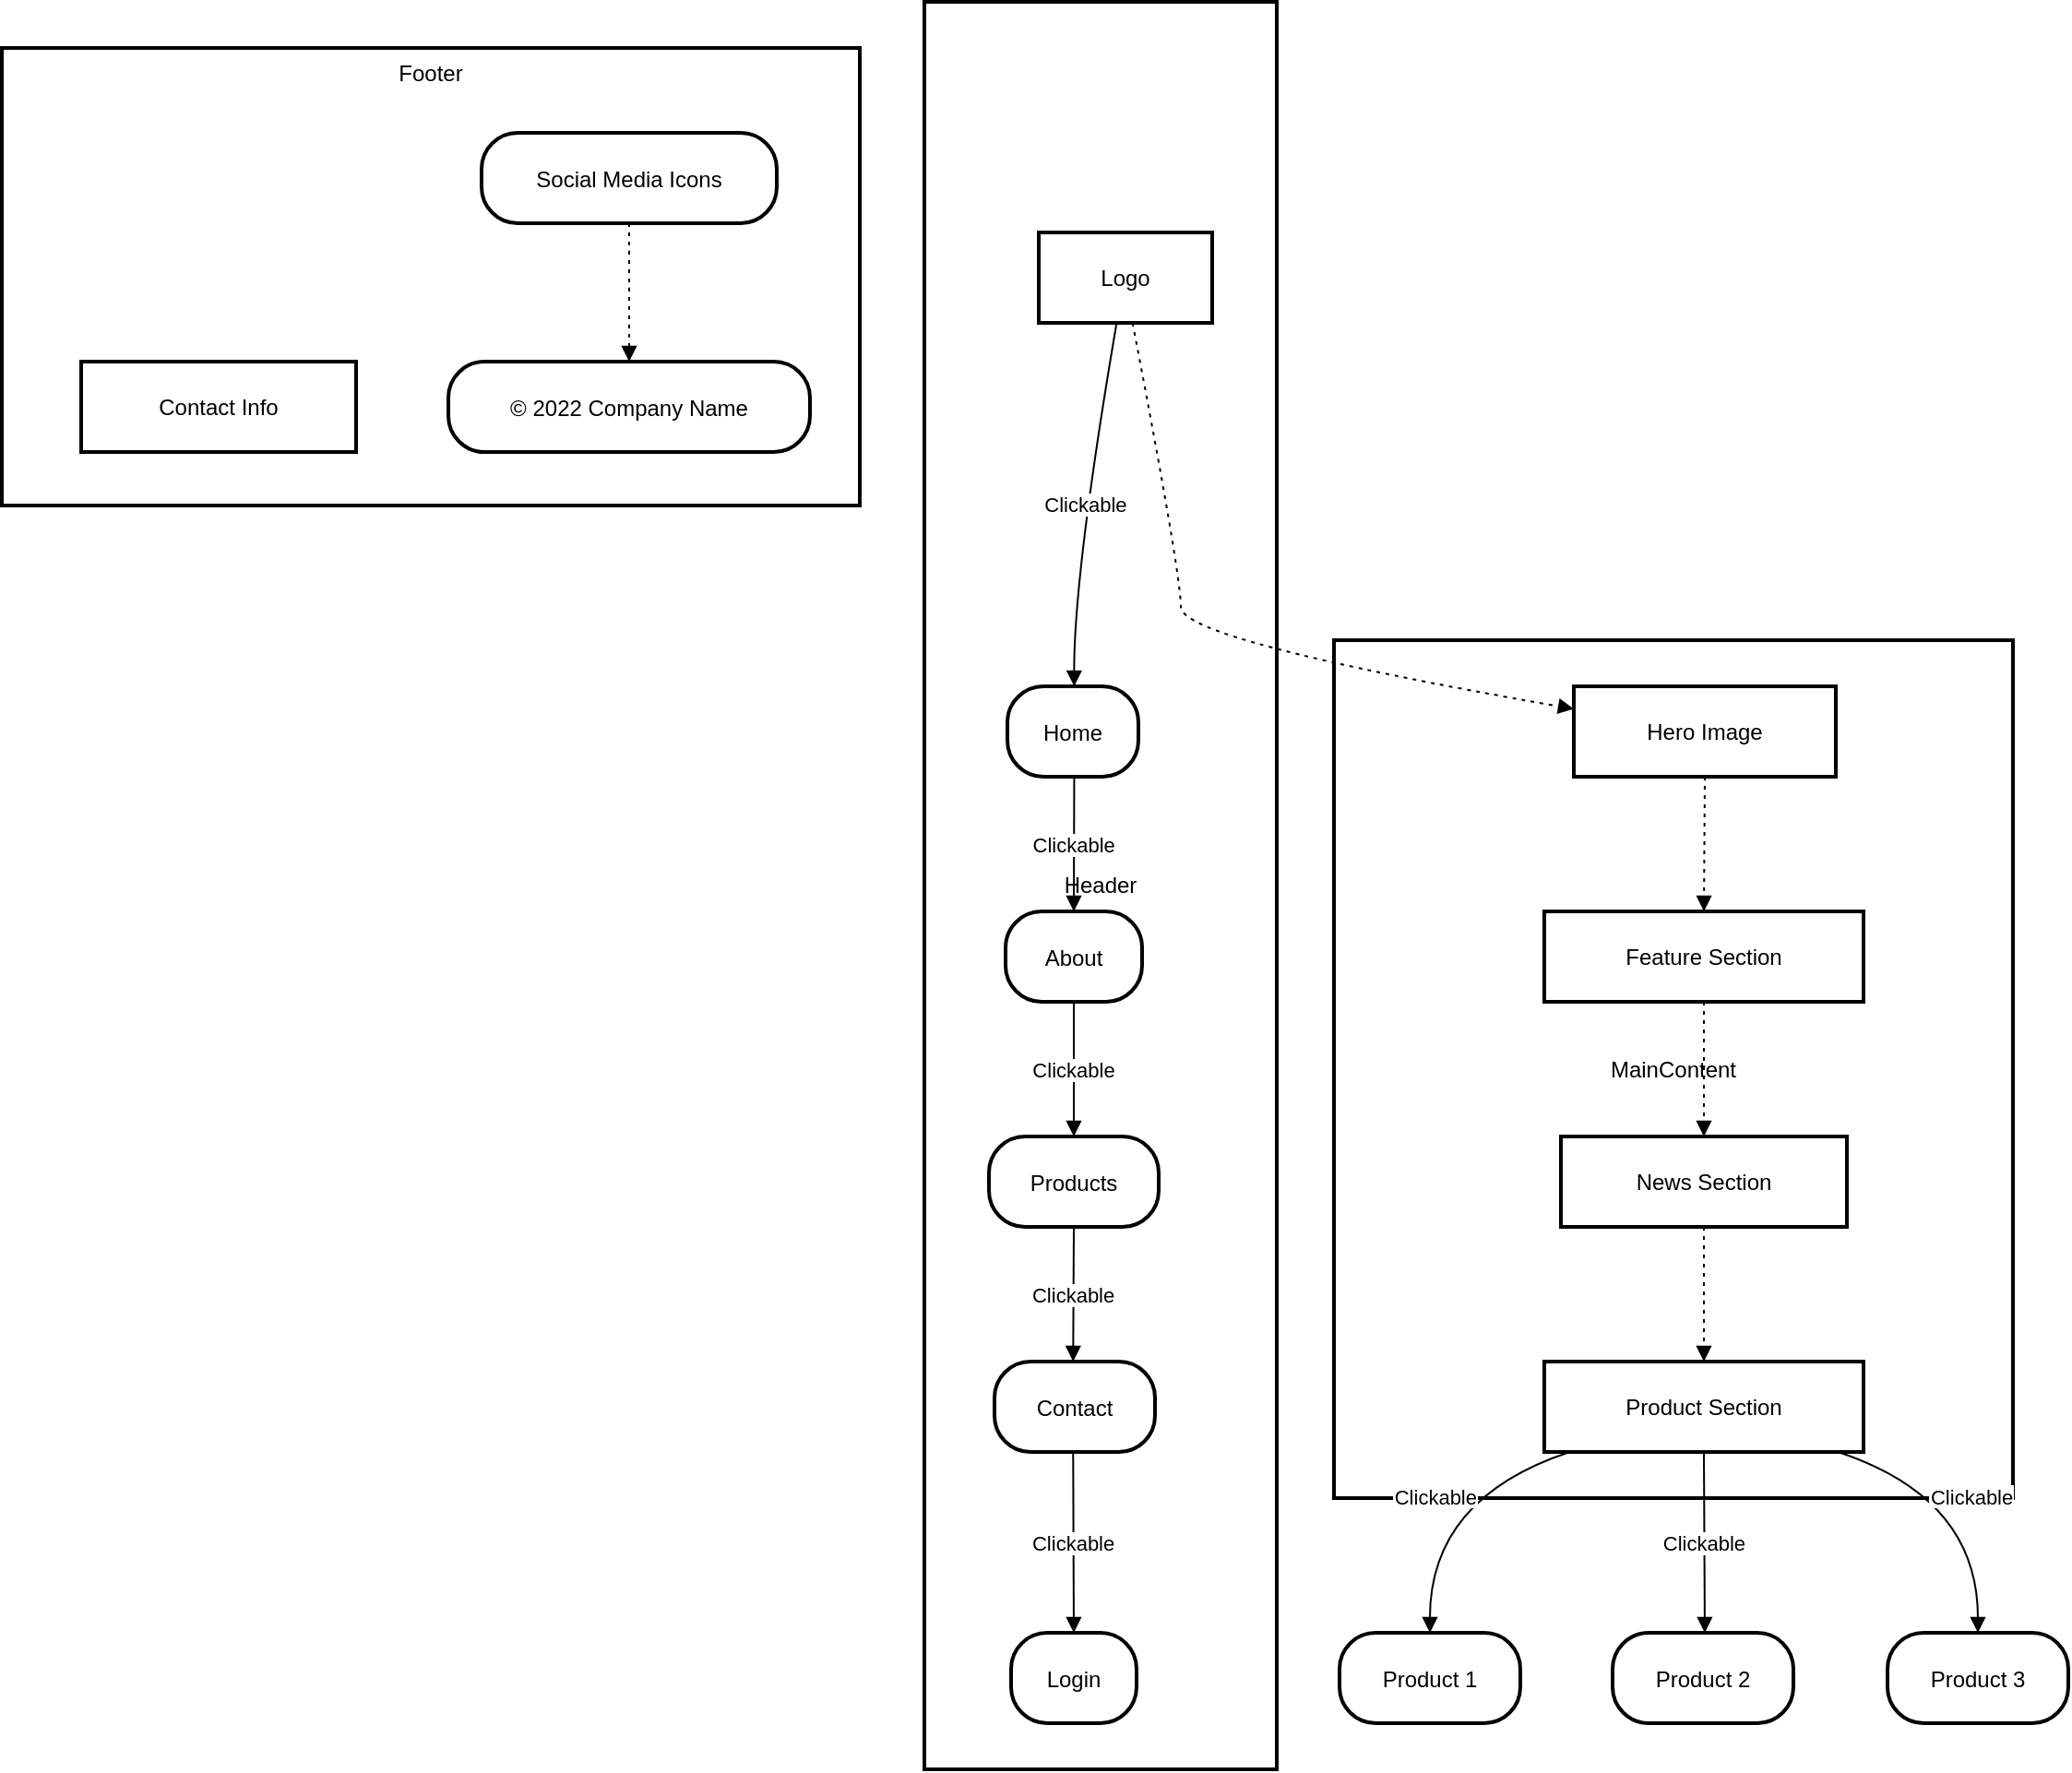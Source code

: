 <mxfile version="25.0.1">
  <diagram name="Page-1" id="jzv6jbVm1_AIKcYgl5ZX">
    <mxGraphModel>
      <root>
        <mxCell id="0" />
        <mxCell id="1" parent="0" />
        <mxCell id="2" value="Footer" style="whiteSpace=wrap;strokeWidth=2;verticalAlign=top;" vertex="1" parent="1">
          <mxGeometry x="8" y="33" width="465" height="248" as="geometry" />
        </mxCell>
        <mxCell id="3" value="Contact Info" style="whiteSpace=wrap;strokeWidth=2;" vertex="1" parent="2">
          <mxGeometry x="43" y="170" width="149" height="49" as="geometry" />
        </mxCell>
        <mxCell id="4" value="Social Media Icons" style="rounded=1;arcSize=40;strokeWidth=2" vertex="1" parent="2">
          <mxGeometry x="260" y="46" width="160" height="49" as="geometry" />
        </mxCell>
        <mxCell id="5" value="© 2022 Company Name" style="rounded=1;arcSize=40;strokeWidth=2" vertex="1" parent="2">
          <mxGeometry x="242" y="170" width="196" height="49" as="geometry" />
        </mxCell>
        <mxCell id="6" value="" style="curved=1;dashed=1;dashPattern=2 3;startArrow=none;endArrow=block;exitX=0.5;exitY=0.99;entryX=0.5;entryY=-0.01;" edge="1" parent="2" source="4" target="5">
          <mxGeometry relative="1" as="geometry">
            <Array as="points" />
          </mxGeometry>
        </mxCell>
        <mxCell id="7" value="MainContent" style="whiteSpace=wrap;strokeWidth=2;" vertex="1" parent="1">
          <mxGeometry x="730" y="354" width="368" height="465" as="geometry" />
        </mxCell>
        <mxCell id="8" value="Header" style="whiteSpace=wrap;strokeWidth=2;" vertex="1" parent="1">
          <mxGeometry x="508" y="8" width="191" height="958" as="geometry" />
        </mxCell>
        <mxCell id="9" value="Logo" style="whiteSpace=wrap;strokeWidth=2;" vertex="1" parent="1">
          <mxGeometry x="570" y="133" width="94" height="49" as="geometry" />
        </mxCell>
        <mxCell id="10" value="Home" style="rounded=1;arcSize=40;strokeWidth=2" vertex="1" parent="1">
          <mxGeometry x="553" y="379" width="71" height="49" as="geometry" />
        </mxCell>
        <mxCell id="11" value="About" style="rounded=1;arcSize=40;strokeWidth=2" vertex="1" parent="1">
          <mxGeometry x="552" y="501" width="74" height="49" as="geometry" />
        </mxCell>
        <mxCell id="12" value="Products" style="rounded=1;arcSize=40;strokeWidth=2" vertex="1" parent="1">
          <mxGeometry x="543" y="623" width="92" height="49" as="geometry" />
        </mxCell>
        <mxCell id="13" value="Contact" style="rounded=1;arcSize=40;strokeWidth=2" vertex="1" parent="1">
          <mxGeometry x="546" y="745" width="87" height="49" as="geometry" />
        </mxCell>
        <mxCell id="14" value="Login" style="rounded=1;arcSize=40;strokeWidth=2" vertex="1" parent="1">
          <mxGeometry x="555" y="892" width="68" height="49" as="geometry" />
        </mxCell>
        <mxCell id="15" value="Hero Image" style="whiteSpace=wrap;strokeWidth=2;" vertex="1" parent="1">
          <mxGeometry x="860" y="379" width="142" height="49" as="geometry" />
        </mxCell>
        <mxCell id="16" value="Feature Section" style="whiteSpace=wrap;strokeWidth=2;" vertex="1" parent="1">
          <mxGeometry x="844" y="501" width="173" height="49" as="geometry" />
        </mxCell>
        <mxCell id="17" value="News Section" style="whiteSpace=wrap;strokeWidth=2;" vertex="1" parent="1">
          <mxGeometry x="853" y="623" width="155" height="49" as="geometry" />
        </mxCell>
        <mxCell id="18" value="Product Section" style="whiteSpace=wrap;strokeWidth=2;" vertex="1" parent="1">
          <mxGeometry x="844" y="745" width="173" height="49" as="geometry" />
        </mxCell>
        <mxCell id="19" value="Product 1" style="rounded=1;arcSize=40;strokeWidth=2" vertex="1" parent="1">
          <mxGeometry x="733" y="892" width="98" height="49" as="geometry" />
        </mxCell>
        <mxCell id="20" value="Product 2" style="rounded=1;arcSize=40;strokeWidth=2" vertex="1" parent="1">
          <mxGeometry x="881" y="892" width="98" height="49" as="geometry" />
        </mxCell>
        <mxCell id="21" value="Product 3" style="rounded=1;arcSize=40;strokeWidth=2" vertex="1" parent="1">
          <mxGeometry x="1030" y="892" width="98" height="49" as="geometry" />
        </mxCell>
        <mxCell id="22" value="Clickable" style="curved=1;startArrow=none;endArrow=block;exitX=0.45;exitY=0.99;entryX=0.51;entryY=0;" edge="1" parent="1" source="9" target="10">
          <mxGeometry relative="1" as="geometry">
            <Array as="points">
              <mxPoint x="589" y="318" />
            </Array>
          </mxGeometry>
        </mxCell>
        <mxCell id="23" value="Clickable" style="curved=1;startArrow=none;endArrow=block;exitX=0.51;exitY=1;entryX=0.5;entryY=0;" edge="1" parent="1" source="10" target="11">
          <mxGeometry relative="1" as="geometry">
            <Array as="points" />
          </mxGeometry>
        </mxCell>
        <mxCell id="24" value="Clickable" style="curved=1;startArrow=none;endArrow=block;exitX=0.5;exitY=1;entryX=0.5;entryY=0;" edge="1" parent="1" source="11" target="12">
          <mxGeometry relative="1" as="geometry">
            <Array as="points" />
          </mxGeometry>
        </mxCell>
        <mxCell id="25" value="Clickable" style="curved=1;startArrow=none;endArrow=block;exitX=0.5;exitY=1;entryX=0.49;entryY=0;" edge="1" parent="1" source="12" target="13">
          <mxGeometry relative="1" as="geometry">
            <Array as="points" />
          </mxGeometry>
        </mxCell>
        <mxCell id="26" value="Clickable" style="curved=1;startArrow=none;endArrow=block;exitX=0.49;exitY=1;entryX=0.5;entryY=0;" edge="1" parent="1" source="13" target="14">
          <mxGeometry relative="1" as="geometry">
            <Array as="points" />
          </mxGeometry>
        </mxCell>
        <mxCell id="27" value="" style="curved=1;dashed=1;dashPattern=2 3;startArrow=none;endArrow=block;exitX=0.54;exitY=0.99;entryX=0;entryY=0.25;" edge="1" parent="1" source="9" target="15">
          <mxGeometry relative="1" as="geometry">
            <Array as="points">
              <mxPoint x="647" y="318" />
              <mxPoint x="647" y="354" />
            </Array>
          </mxGeometry>
        </mxCell>
        <mxCell id="28" value="" style="curved=1;dashed=1;dashPattern=2 3;startArrow=none;endArrow=block;exitX=0.5;exitY=1;entryX=0.5;entryY=0;" edge="1" parent="1" source="15" target="16">
          <mxGeometry relative="1" as="geometry">
            <Array as="points" />
          </mxGeometry>
        </mxCell>
        <mxCell id="29" value="" style="curved=1;dashed=1;dashPattern=2 3;startArrow=none;endArrow=block;exitX=0.5;exitY=1;entryX=0.5;entryY=0;" edge="1" parent="1" source="16" target="17">
          <mxGeometry relative="1" as="geometry">
            <Array as="points" />
          </mxGeometry>
        </mxCell>
        <mxCell id="30" value="" style="curved=1;dashed=1;dashPattern=2 3;startArrow=none;endArrow=block;exitX=0.5;exitY=1;entryX=0.5;entryY=0;" edge="1" parent="1" source="17" target="18">
          <mxGeometry relative="1" as="geometry">
            <Array as="points" />
          </mxGeometry>
        </mxCell>
        <mxCell id="31" value="Clickable" style="curved=1;startArrow=none;endArrow=block;exitX=0.08;exitY=1;entryX=0.5;entryY=0;" edge="1" parent="1" source="18" target="19">
          <mxGeometry relative="1" as="geometry">
            <Array as="points">
              <mxPoint x="782" y="819" />
            </Array>
          </mxGeometry>
        </mxCell>
        <mxCell id="32" value="Clickable" style="curved=1;startArrow=none;endArrow=block;exitX=0.5;exitY=1;entryX=0.51;entryY=0;" edge="1" parent="1" source="18" target="20">
          <mxGeometry relative="1" as="geometry">
            <Array as="points" />
          </mxGeometry>
        </mxCell>
        <mxCell id="33" value="Clickable" style="curved=1;startArrow=none;endArrow=block;exitX=0.92;exitY=1;entryX=0.5;entryY=0;" edge="1" parent="1" source="18" target="21">
          <mxGeometry relative="1" as="geometry">
            <Array as="points">
              <mxPoint x="1079" y="819" />
            </Array>
          </mxGeometry>
        </mxCell>
      </root>
    </mxGraphModel>
  </diagram>
</mxfile>
